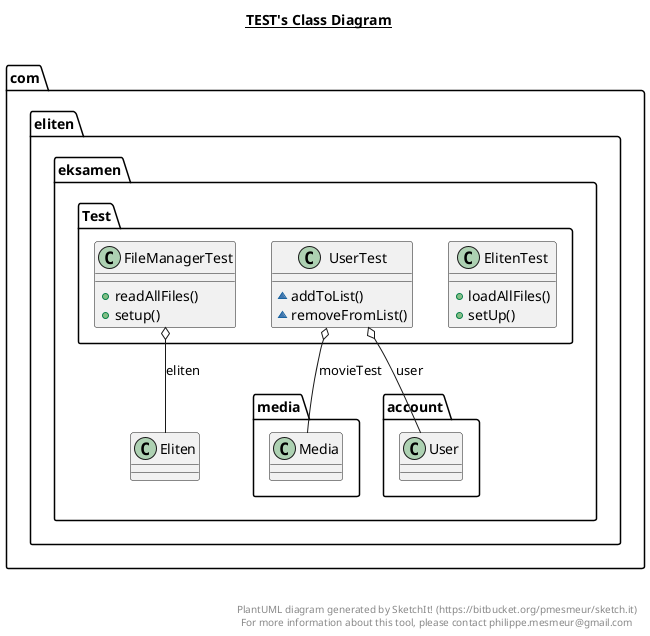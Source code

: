 @startuml

title __TEST's Class Diagram__\n

  namespace com.eliten.eksamen {
    namespace Test {
      class com.eliten.eksamen.Test.ElitenTest {
          + loadAllFiles()
          + setUp()
      }
    }
  }
  

  namespace com.eliten.eksamen {
    namespace Test {
      class com.eliten.eksamen.Test.FileManagerTest {
          + readAllFiles()
          + setup()
      }
    }
  }
  

  namespace com.eliten.eksamen {
    namespace Test {
      class com.eliten.eksamen.Test.UserTest {
          ~ addToList()
          ~ removeFromList()
      }
    }
  }
  

  com.eliten.eksamen.Test.FileManagerTest o-- com.eliten.eksamen.Eliten : eliten
  com.eliten.eksamen.Test.UserTest o-- com.eliten.eksamen.media.Media : movieTest
  com.eliten.eksamen.Test.UserTest o-- com.eliten.eksamen.account.User : user


right footer


PlantUML diagram generated by SketchIt! (https://bitbucket.org/pmesmeur/sketch.it)
For more information about this tool, please contact philippe.mesmeur@gmail.com
endfooter

@enduml
